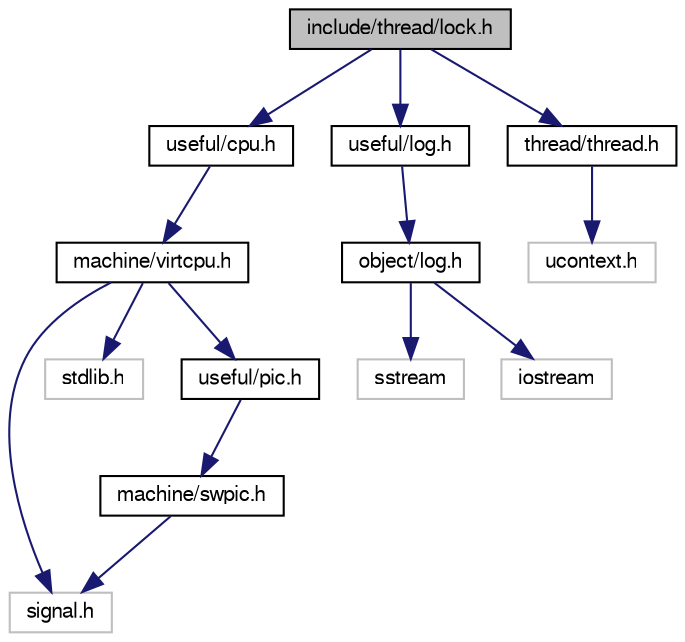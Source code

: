 digraph "include/thread/lock.h"
{
  bgcolor="transparent";
  edge [fontname="FreeSans",fontsize="10",labelfontname="FreeSans",labelfontsize="10"];
  node [fontname="FreeSans",fontsize="10",shape=record];
  Node1 [label="include/thread/lock.h",height=0.2,width=0.4,color="black", fillcolor="grey75", style="filled" fontcolor="black"];
  Node1 -> Node2 [color="midnightblue",fontsize="10",style="solid",fontname="FreeSans"];
  Node2 [label="useful/cpu.h",height=0.2,width=0.4,color="black",URL="$cpu_8h.html",tooltip="help include file for use of global declared variable cpu, declared in main.cc "];
  Node2 -> Node3 [color="midnightblue",fontsize="10",style="solid",fontname="FreeSans"];
  Node3 [label="machine/virtcpu.h",height=0.2,width=0.4,color="black",URL="$virtcpu_8h.html"];
  Node3 -> Node4 [color="midnightblue",fontsize="10",style="solid",fontname="FreeSans"];
  Node4 [label="signal.h",height=0.2,width=0.4,color="grey75"];
  Node3 -> Node5 [color="midnightblue",fontsize="10",style="solid",fontname="FreeSans"];
  Node5 [label="stdlib.h",height=0.2,width=0.4,color="grey75"];
  Node3 -> Node6 [color="midnightblue",fontsize="10",style="solid",fontname="FreeSans"];
  Node6 [label="useful/pic.h",height=0.2,width=0.4,color="black",URL="$pic_8h.html"];
  Node6 -> Node7 [color="midnightblue",fontsize="10",style="solid",fontname="FreeSans"];
  Node7 [label="machine/swpic.h",height=0.2,width=0.4,color="black",URL="$swpic_8h.html"];
  Node7 -> Node4 [color="midnightblue",fontsize="10",style="solid",fontname="FreeSans"];
  Node1 -> Node8 [color="midnightblue",fontsize="10",style="solid",fontname="FreeSans"];
  Node8 [label="useful/log.h",height=0.2,width=0.4,color="black",URL="$useful_2log_8h.html"];
  Node8 -> Node9 [color="midnightblue",fontsize="10",style="solid",fontname="FreeSans"];
  Node9 [label="object/log.h",height=0.2,width=0.4,color="black",URL="$object_2log_8h.html"];
  Node9 -> Node10 [color="midnightblue",fontsize="10",style="solid",fontname="FreeSans"];
  Node10 [label="sstream",height=0.2,width=0.4,color="grey75"];
  Node9 -> Node11 [color="midnightblue",fontsize="10",style="solid",fontname="FreeSans"];
  Node11 [label="iostream",height=0.2,width=0.4,color="grey75"];
  Node1 -> Node12 [color="midnightblue",fontsize="10",style="solid",fontname="FreeSans"];
  Node12 [label="thread/thread.h",height=0.2,width=0.4,color="black",URL="$thread_8h.html"];
  Node12 -> Node13 [color="midnightblue",fontsize="10",style="solid",fontname="FreeSans"];
  Node13 [label="ucontext.h",height=0.2,width=0.4,color="grey75"];
}
